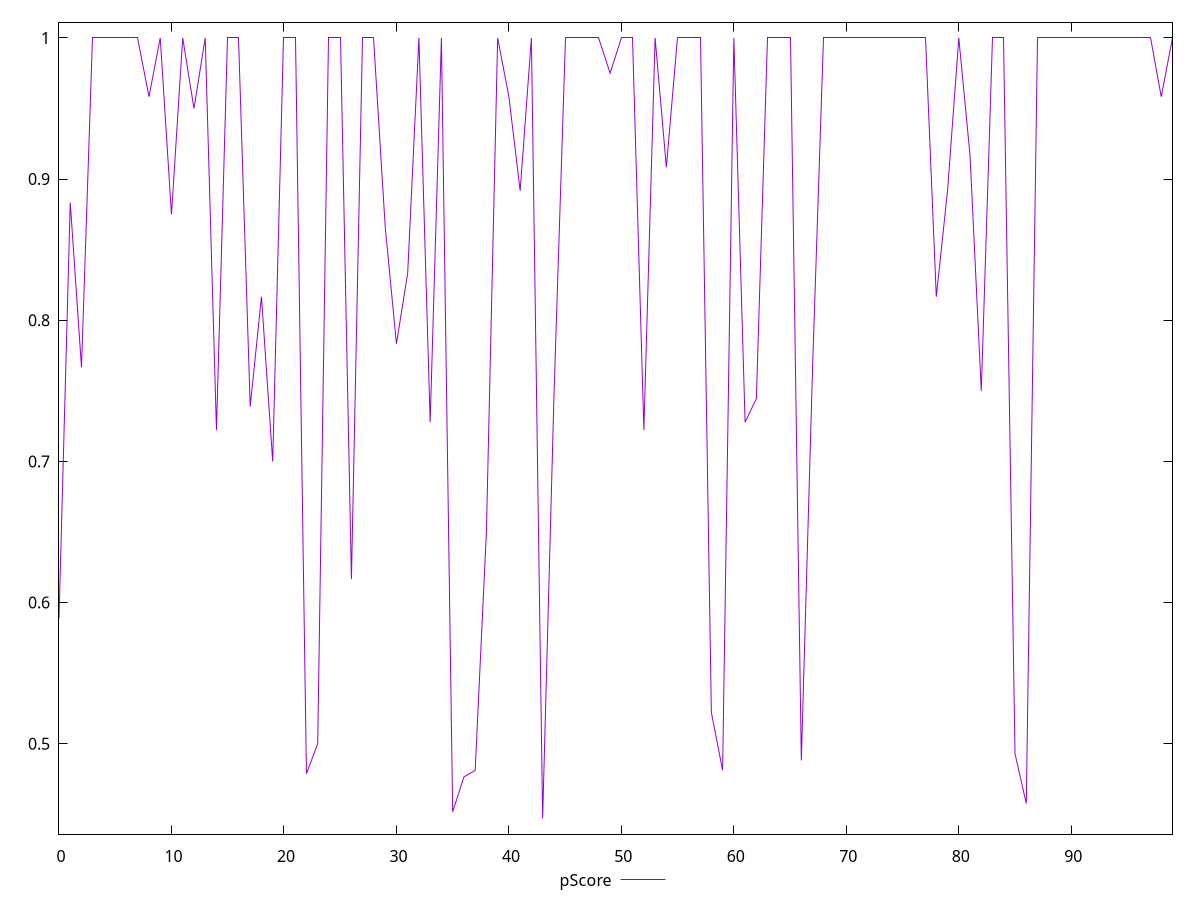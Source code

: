 reset

$pScore <<EOF
0 0.5888888888888889
1 0.8833333333333333
2 0.7666666666666666
3 1
4 1
5 1
6 1
7 1
8 0.9583333333333334
9 1
10 0.875
11 1
12 0.95
13 1
14 0.7222222222222222
15 1
16 1
17 0.7388888888888889
18 0.8166666666666667
19 0.7
20 1
21 1
22 0.4788235294117647
23 0.5
24 1
25 1
26 0.6166666666666667
27 1
28 1
29 0.8666666666666667
30 0.7833333333333333
31 0.8333333333333333
32 1
33 0.7277777777777777
34 1
35 0.45176470588235296
36 0.4764705882352941
37 0.4811764705882353
38 0.65
39 1
40 0.9583333333333334
41 0.8916666666666666
42 1
43 0.4470588235294118
44 0.7444444444444445
45 1
46 1
47 1
48 1
49 0.975
50 1
51 1
52 0.7222222222222222
53 1
54 0.9083333333333333
55 1
56 1
57 1
58 0.5222222222222223
59 0.4811764705882353
60 1
61 0.7277777777777777
62 0.7444444444444445
63 1
64 1
65 1
66 0.48823529411764705
67 0.7666666666666666
68 1
69 1
70 1
71 1
72 1
73 1
74 1
75 1
76 1
77 1
78 0.8166666666666667
79 0.8916666666666666
80 1
81 0.9166666666666666
82 0.75
83 1
84 1
85 0.4929411764705882
86 0.4576470588235294
87 1
88 1
89 1
90 1
91 1
92 1
93 1
94 1
95 1
96 1
97 1
98 0.9583333333333334
99 1
EOF

set key outside below
set xrange [0:99]
set yrange [0.436:1.0110588235294118]
set trange [0.436:1.0110588235294118]
set terminal svg size 640, 500 enhanced background rgb 'white'
set output "report_00013_2021-02-09T12-04-24.940Z/uses-http2/samples/pages+cached/pScore/values.svg"

plot $pScore title "pScore" with line

reset
